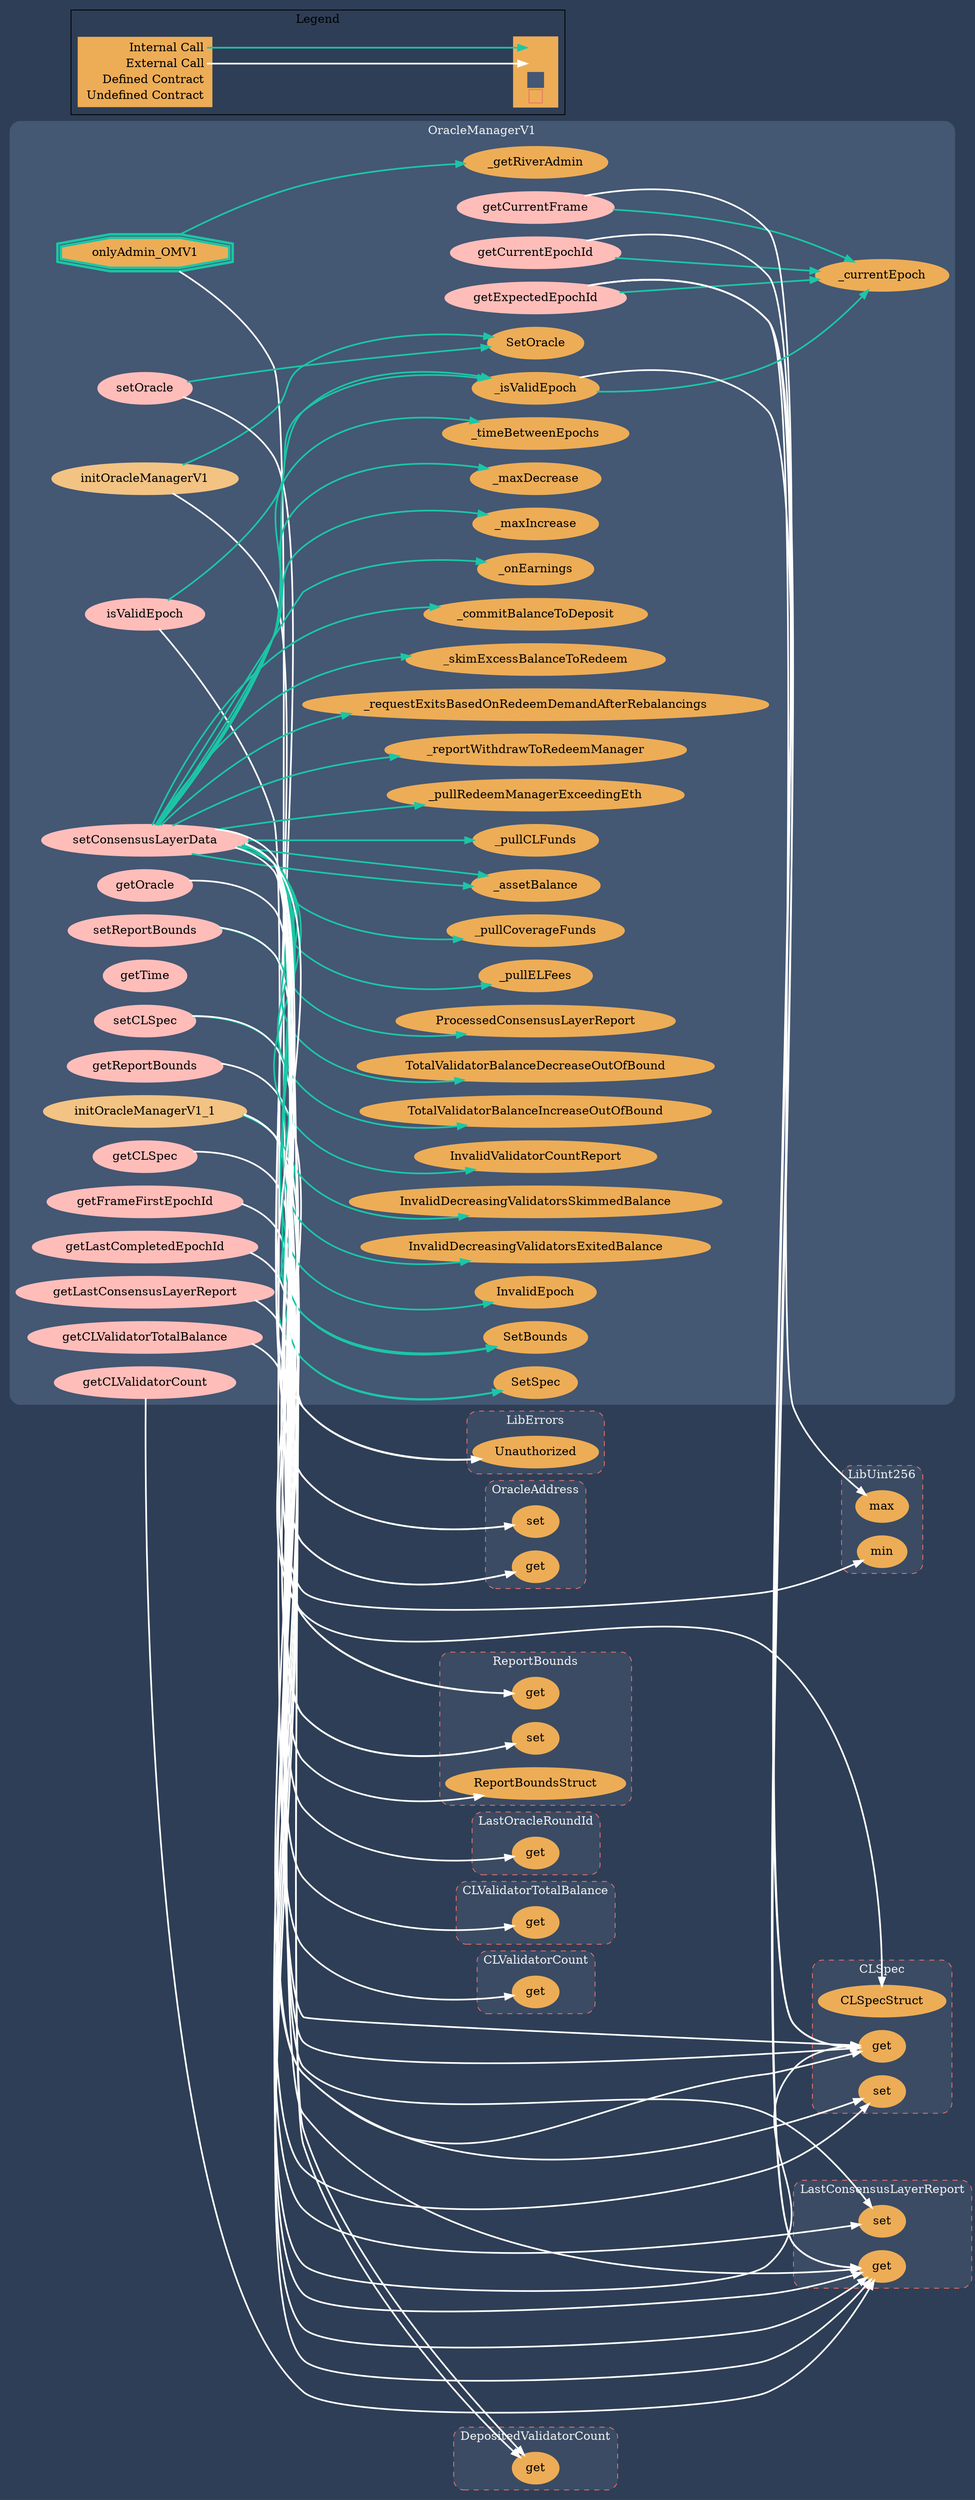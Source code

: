 digraph G {
  graph [ ratio = "auto", page = "100", compound =true, bgcolor = "#2e3e56" ];
  node [ style = "filled", fillcolor = "#edad56", color = "#edad56", penwidth =3 ];
  edge [ color = "#fcfcfc", penwidth =2, fontname = "helvetica Neue Ultra Light" ];
subgraph "clusterOracleManagerV1" {
  graph [ label = "OracleManagerV1", color = "#445773", fontcolor = "#f0f0f0", style = "rounded", bgcolor = "#445773" ];
  "OracleManagerV1._onEarnings" [ label = "_onEarnings" ];
  "OracleManagerV1._pullELFees" [ label = "_pullELFees" ];
  "OracleManagerV1._pullCoverageFunds" [ label = "_pullCoverageFunds" ];
  "OracleManagerV1._getRiverAdmin" [ label = "_getRiverAdmin" ];
  "OracleManagerV1._assetBalance" [ label = "_assetBalance" ];
  "OracleManagerV1._pullCLFunds" [ label = "_pullCLFunds" ];
  "OracleManagerV1._pullRedeemManagerExceedingEth" [ label = "_pullRedeemManagerExceedingEth" ];
  "OracleManagerV1._reportWithdrawToRedeemManager" [ label = "_reportWithdrawToRedeemManager" ];
  "OracleManagerV1._requestExitsBasedOnRedeemDemandAfterRebalancings" [ label = "_requestExitsBasedOnRedeemDemandAfterRebalancings" ];
  "OracleManagerV1._skimExcessBalanceToRedeem" [ label = "_skimExcessBalanceToRedeem" ];
  "OracleManagerV1._commitBalanceToDeposit" [ label = "_commitBalanceToDeposit" ];
  "OracleManagerV1.onlyAdmin_OMV1" [ label = "onlyAdmin_OMV1", color = "#1bc6a6", shape =doubleoctagon ];
  "OracleManagerV1.initOracleManagerV1" [ label = "initOracleManagerV1", color = "#f2c383", fillcolor = "#f2c383" ];
  "OracleManagerV1.initOracleManagerV1_1" [ label = "initOracleManagerV1_1", color = "#f2c383", fillcolor = "#f2c383" ];
  "OracleManagerV1.getOracle" [ label = "getOracle", color = "#ffbdb9", fillcolor = "#ffbdb9" ];
  "OracleManagerV1.getCLValidatorTotalBalance" [ label = "getCLValidatorTotalBalance", color = "#ffbdb9", fillcolor = "#ffbdb9" ];
  "OracleManagerV1.getCLValidatorCount" [ label = "getCLValidatorCount", color = "#ffbdb9", fillcolor = "#ffbdb9" ];
  "OracleManagerV1.getExpectedEpochId" [ label = "getExpectedEpochId", color = "#ffbdb9", fillcolor = "#ffbdb9" ];
  "OracleManagerV1.isValidEpoch" [ label = "isValidEpoch", color = "#ffbdb9", fillcolor = "#ffbdb9" ];
  "OracleManagerV1.getTime" [ label = "getTime", color = "#ffbdb9", fillcolor = "#ffbdb9" ];
  "OracleManagerV1.getLastCompletedEpochId" [ label = "getLastCompletedEpochId", color = "#ffbdb9", fillcolor = "#ffbdb9" ];
  "OracleManagerV1.getCurrentEpochId" [ label = "getCurrentEpochId", color = "#ffbdb9", fillcolor = "#ffbdb9" ];
  "OracleManagerV1.getCLSpec" [ label = "getCLSpec", color = "#ffbdb9", fillcolor = "#ffbdb9" ];
  "OracleManagerV1.getCurrentFrame" [ label = "getCurrentFrame", color = "#ffbdb9", fillcolor = "#ffbdb9" ];
  "OracleManagerV1.getFrameFirstEpochId" [ label = "getFrameFirstEpochId", color = "#ffbdb9", fillcolor = "#ffbdb9" ];
  "OracleManagerV1.getReportBounds" [ label = "getReportBounds", color = "#ffbdb9", fillcolor = "#ffbdb9" ];
  "OracleManagerV1.getLastConsensusLayerReport" [ label = "getLastConsensusLayerReport", color = "#ffbdb9", fillcolor = "#ffbdb9" ];
  "OracleManagerV1.setOracle" [ label = "setOracle", color = "#ffbdb9", fillcolor = "#ffbdb9" ];
  "OracleManagerV1.setCLSpec" [ label = "setCLSpec", color = "#ffbdb9", fillcolor = "#ffbdb9" ];
  "OracleManagerV1.setReportBounds" [ label = "setReportBounds", color = "#ffbdb9", fillcolor = "#ffbdb9" ];
  "OracleManagerV1.setConsensusLayerData" [ label = "setConsensusLayerData", color = "#ffbdb9", fillcolor = "#ffbdb9" ];
  "OracleManagerV1._currentEpoch" [ label = "_currentEpoch" ];
  "OracleManagerV1._isValidEpoch" [ label = "_isValidEpoch" ];
  "OracleManagerV1._maxIncrease" [ label = "_maxIncrease" ];
  "OracleManagerV1._maxDecrease" [ label = "_maxDecrease" ];
  "OracleManagerV1._timeBetweenEpochs" [ label = "_timeBetweenEpochs" ];
  "OracleManagerV1.SetOracle" [ label = "SetOracle" ];
  "OracleManagerV1.SetSpec" [ label = "SetSpec" ];
  "OracleManagerV1.SetBounds" [ label = "SetBounds" ];
  "OracleManagerV1.InvalidEpoch" [ label = "InvalidEpoch" ];
  "OracleManagerV1.InvalidDecreasingValidatorsExitedBalance" [ label = "InvalidDecreasingValidatorsExitedBalance" ];
  "OracleManagerV1.InvalidDecreasingValidatorsSkimmedBalance" [ label = "InvalidDecreasingValidatorsSkimmedBalance" ];
  "OracleManagerV1.InvalidValidatorCountReport" [ label = "InvalidValidatorCountReport" ];
  "OracleManagerV1.TotalValidatorBalanceIncreaseOutOfBound" [ label = "TotalValidatorBalanceIncreaseOutOfBound" ];
  "OracleManagerV1.TotalValidatorBalanceDecreaseOutOfBound" [ label = "TotalValidatorBalanceDecreaseOutOfBound" ];
  "OracleManagerV1.ProcessedConsensusLayerReport" [ label = "ProcessedConsensusLayerReport" ];
}

subgraph "clusterLibErrors" {
  graph [ label = "LibErrors", color = "#e8726d", fontcolor = "#f0f0f0", style = "rounded,dashed", bgcolor = "#3b4b63" ];
  "LibErrors.Unauthorized" [ label = "Unauthorized" ];
}

subgraph "clusterOracleAddress" {
  graph [ label = "OracleAddress", color = "#e8726d", fontcolor = "#f0f0f0", style = "rounded,dashed", bgcolor = "#3b4b63" ];
  "OracleAddress.set" [ label = "set" ];
  "OracleAddress.get" [ label = "get" ];
}

subgraph "clusterCLSpec" {
  graph [ label = "CLSpec", color = "#e8726d", fontcolor = "#f0f0f0", style = "rounded,dashed", bgcolor = "#3b4b63" ];
  "CLSpec.set" [ label = "set" ];
  "CLSpec.CLSpecStruct" [ label = "CLSpecStruct" ];
  "CLSpec.get" [ label = "get" ];
}

subgraph "clusterReportBounds" {
  graph [ label = "ReportBounds", color = "#e8726d", fontcolor = "#f0f0f0", style = "rounded,dashed", bgcolor = "#3b4b63" ];
  "ReportBounds.set" [ label = "set" ];
  "ReportBounds.ReportBoundsStruct" [ label = "ReportBoundsStruct" ];
  "ReportBounds.get" [ label = "get" ];
}

subgraph "clusterLastOracleRoundId" {
  graph [ label = "LastOracleRoundId", color = "#e8726d", fontcolor = "#f0f0f0", style = "rounded,dashed", bgcolor = "#3b4b63" ];
  "LastOracleRoundId.get" [ label = "get" ];
}

subgraph "clusterCLValidatorTotalBalance" {
  graph [ label = "CLValidatorTotalBalance", color = "#e8726d", fontcolor = "#f0f0f0", style = "rounded,dashed", bgcolor = "#3b4b63" ];
  "CLValidatorTotalBalance.get" [ label = "get" ];
}

subgraph "clusterCLValidatorCount" {
  graph [ label = "CLValidatorCount", color = "#e8726d", fontcolor = "#f0f0f0", style = "rounded,dashed", bgcolor = "#3b4b63" ];
  "CLValidatorCount.get" [ label = "get" ];
}

subgraph "clusterLastConsensusLayerReport" {
  graph [ label = "LastConsensusLayerReport", color = "#e8726d", fontcolor = "#f0f0f0", style = "rounded,dashed", bgcolor = "#3b4b63" ];
  "LastConsensusLayerReport.set" [ label = "set" ];
  "LastConsensusLayerReport.get" [ label = "get" ];
}

subgraph "clusterLibUint256" {
  graph [ label = "LibUint256", color = "#e8726d", fontcolor = "#f0f0f0", style = "rounded,dashed", bgcolor = "#3b4b63" ];
  "LibUint256.max" [ label = "max" ];
  "LibUint256.min" [ label = "min" ];
}

subgraph "clusterDepositedValidatorCount" {
  graph [ label = "DepositedValidatorCount", color = "#e8726d", fontcolor = "#f0f0f0", style = "rounded,dashed", bgcolor = "#3b4b63" ];
  "DepositedValidatorCount.get" [ label = "get" ];
}

  "OracleManagerV1.onlyAdmin_OMV1";
  "OracleManagerV1._getRiverAdmin";
  "LibErrors.Unauthorized";
  "OracleManagerV1.initOracleManagerV1";
  "OracleAddress.set";
  "OracleManagerV1.SetOracle";
  "OracleManagerV1.initOracleManagerV1_1";
  "CLSpec.set";
  "CLSpec.CLSpecStruct";
  "OracleManagerV1.SetSpec";
  "ReportBounds.set";
  "ReportBounds.ReportBoundsStruct";
  "OracleManagerV1.SetBounds";
  "LastOracleRoundId.get";
  "CLValidatorTotalBalance.get";
  "CLValidatorCount.get";
  "LastConsensusLayerReport.set";
  "OracleManagerV1.getOracle";
  "OracleAddress.get";
  "OracleManagerV1.getCLValidatorTotalBalance";
  "LastConsensusLayerReport.get";
  "OracleManagerV1.getCLValidatorCount";
  "OracleManagerV1.getExpectedEpochId";
  "CLSpec.get";
  "OracleManagerV1._currentEpoch";
  "LibUint256.max";
  "OracleManagerV1.isValidEpoch";
  "OracleManagerV1._isValidEpoch";
  "OracleManagerV1.getLastCompletedEpochId";
  "OracleManagerV1.getCurrentEpochId";
  "OracleManagerV1.getCLSpec";
  "OracleManagerV1.getCurrentFrame";
  "OracleManagerV1.getFrameFirstEpochId";
  "OracleManagerV1.getReportBounds";
  "ReportBounds.get";
  "OracleManagerV1.getLastConsensusLayerReport";
  "OracleManagerV1.setOracle";
  "OracleManagerV1.setCLSpec";
  "OracleManagerV1.setReportBounds";
  "OracleManagerV1.setConsensusLayerData";
  "OracleManagerV1.InvalidEpoch";
  "OracleManagerV1.InvalidDecreasingValidatorsExitedBalance";
  "OracleManagerV1.InvalidDecreasingValidatorsSkimmedBalance";
  "DepositedValidatorCount.get";
  "OracleManagerV1.InvalidValidatorCountReport";
  "OracleManagerV1._timeBetweenEpochs";
  "OracleManagerV1._assetBalance";
  "OracleManagerV1._pullCLFunds";
  "OracleManagerV1._maxIncrease";
  "OracleManagerV1.TotalValidatorBalanceIncreaseOutOfBound";
  "OracleManagerV1._maxDecrease";
  "LibUint256.min";
  "OracleManagerV1.TotalValidatorBalanceDecreaseOutOfBound";
  "OracleManagerV1._pullELFees";
  "OracleManagerV1._pullRedeemManagerExceedingEth";
  "OracleManagerV1._pullCoverageFunds";
  "OracleManagerV1._onEarnings";
  "OracleManagerV1._requestExitsBasedOnRedeemDemandAfterRebalancings";
  "OracleManagerV1._reportWithdrawToRedeemManager";
  "OracleManagerV1._skimExcessBalanceToRedeem";
  "OracleManagerV1._commitBalanceToDeposit";
  "OracleManagerV1.ProcessedConsensusLayerReport";
  "OracleManagerV1.onlyAdmin_OMV1" -> "OracleManagerV1._getRiverAdmin" [ color = "#1bc6a6" ];
  "OracleManagerV1.onlyAdmin_OMV1" -> "LibErrors.Unauthorized" [ color = "white" ];
  "OracleManagerV1.initOracleManagerV1" -> "OracleAddress.set" [ color = "white" ];
  "OracleManagerV1.initOracleManagerV1" -> "OracleManagerV1.SetOracle" [ color = "#1bc6a6" ];
  "OracleManagerV1.initOracleManagerV1_1" -> "CLSpec.set" [ color = "white" ];
  "OracleManagerV1.initOracleManagerV1_1" -> "CLSpec.CLSpecStruct" [ color = "white" ];
  "OracleManagerV1.initOracleManagerV1_1" -> "OracleManagerV1.SetSpec" [ color = "#1bc6a6" ];
  "OracleManagerV1.initOracleManagerV1_1" -> "ReportBounds.set" [ color = "white" ];
  "OracleManagerV1.initOracleManagerV1_1" -> "ReportBounds.ReportBoundsStruct" [ color = "white" ];
  "OracleManagerV1.initOracleManagerV1_1" -> "OracleManagerV1.SetBounds" [ color = "#1bc6a6" ];
  "OracleManagerV1.initOracleManagerV1_1" -> "LastOracleRoundId.get" [ color = "white" ];
  "OracleManagerV1.initOracleManagerV1_1" -> "CLValidatorTotalBalance.get" [ color = "white" ];
  "OracleManagerV1.initOracleManagerV1_1" -> "CLValidatorCount.get" [ color = "white" ];
  "OracleManagerV1.initOracleManagerV1_1" -> "LastConsensusLayerReport.set" [ color = "white" ];
  "OracleManagerV1.getOracle" -> "OracleAddress.get" [ color = "white" ];
  "OracleManagerV1.getCLValidatorTotalBalance" -> "LastConsensusLayerReport.get" [ color = "white" ];
  "OracleManagerV1.getCLValidatorCount" -> "LastConsensusLayerReport.get" [ color = "white" ];
  "OracleManagerV1.getExpectedEpochId" -> "CLSpec.get" [ color = "white" ];
  "OracleManagerV1.getExpectedEpochId" -> "OracleManagerV1._currentEpoch" [ color = "#1bc6a6" ];
  "OracleManagerV1.getExpectedEpochId" -> "LibUint256.max" [ color = "white" ];
  "OracleManagerV1.getExpectedEpochId" -> "LastConsensusLayerReport.get" [ color = "white" ];
  "OracleManagerV1.isValidEpoch" -> "OracleManagerV1._isValidEpoch" [ color = "#1bc6a6" ];
  "OracleManagerV1.isValidEpoch" -> "CLSpec.get" [ color = "white" ];
  "OracleManagerV1.getLastCompletedEpochId" -> "LastConsensusLayerReport.get" [ color = "white" ];
  "OracleManagerV1.getCurrentEpochId" -> "OracleManagerV1._currentEpoch" [ color = "#1bc6a6" ];
  "OracleManagerV1.getCurrentEpochId" -> "CLSpec.get" [ color = "white" ];
  "OracleManagerV1.getCLSpec" -> "CLSpec.get" [ color = "white" ];
  "OracleManagerV1.getCurrentFrame" -> "CLSpec.get" [ color = "white" ];
  "OracleManagerV1.getCurrentFrame" -> "OracleManagerV1._currentEpoch" [ color = "#1bc6a6" ];
  "OracleManagerV1.getFrameFirstEpochId" -> "CLSpec.get" [ color = "white" ];
  "OracleManagerV1.getReportBounds" -> "ReportBounds.get" [ color = "white" ];
  "OracleManagerV1.getLastConsensusLayerReport" -> "LastConsensusLayerReport.get" [ color = "white" ];
  "OracleManagerV1.setOracle" -> "OracleAddress.set" [ color = "white" ];
  "OracleManagerV1.setOracle" -> "OracleManagerV1.SetOracle" [ color = "#1bc6a6" ];
  "OracleManagerV1.setCLSpec" -> "CLSpec.set" [ color = "white" ];
  "OracleManagerV1.setCLSpec" -> "OracleManagerV1.SetSpec" [ color = "#1bc6a6" ];
  "OracleManagerV1.setReportBounds" -> "ReportBounds.set" [ color = "white" ];
  "OracleManagerV1.setReportBounds" -> "OracleManagerV1.SetBounds" [ color = "#1bc6a6" ];
  "OracleManagerV1.setConsensusLayerData" -> "OracleAddress.get" [ color = "white" ];
  "OracleManagerV1.setConsensusLayerData" -> "LibErrors.Unauthorized" [ color = "white" ];
  "OracleManagerV1.setConsensusLayerData" -> "CLSpec.get" [ color = "white" ];
  "OracleManagerV1.setConsensusLayerData" -> "OracleManagerV1._isValidEpoch" [ color = "#1bc6a6" ];
  "OracleManagerV1.setConsensusLayerData" -> "OracleManagerV1.InvalidEpoch" [ color = "#1bc6a6" ];
  "OracleManagerV1.setConsensusLayerData" -> "LastConsensusLayerReport.get" [ color = "white" ];
  "OracleManagerV1.setConsensusLayerData" -> "OracleManagerV1.InvalidDecreasingValidatorsExitedBalance" [ color = "#1bc6a6" ];
  "OracleManagerV1.setConsensusLayerData" -> "OracleManagerV1.InvalidDecreasingValidatorsSkimmedBalance" [ color = "#1bc6a6" ];
  "OracleManagerV1.setConsensusLayerData" -> "DepositedValidatorCount.get" [ color = "white" ];
  "OracleManagerV1.setConsensusLayerData" -> "OracleManagerV1.InvalidValidatorCountReport" [ color = "#1bc6a6" ];
  "OracleManagerV1.setConsensusLayerData" -> "DepositedValidatorCount.get" [ color = "white" ];
  "OracleManagerV1.setConsensusLayerData" -> "OracleManagerV1._timeBetweenEpochs" [ color = "#1bc6a6" ];
  "OracleManagerV1.setConsensusLayerData" -> "OracleManagerV1._assetBalance" [ color = "#1bc6a6" ];
  "OracleManagerV1.setConsensusLayerData" -> "OracleManagerV1._pullCLFunds" [ color = "#1bc6a6" ];
  "OracleManagerV1.setConsensusLayerData" -> "LastConsensusLayerReport.set" [ color = "white" ];
  "OracleManagerV1.setConsensusLayerData" -> "ReportBounds.get" [ color = "white" ];
  "OracleManagerV1.setConsensusLayerData" -> "OracleManagerV1._maxIncrease" [ color = "#1bc6a6" ];
  "OracleManagerV1.setConsensusLayerData" -> "OracleManagerV1._assetBalance" [ color = "#1bc6a6" ];
  "OracleManagerV1.setConsensusLayerData" -> "OracleManagerV1.TotalValidatorBalanceIncreaseOutOfBound" [ color = "#1bc6a6" ];
  "OracleManagerV1.setConsensusLayerData" -> "OracleManagerV1._maxDecrease" [ color = "#1bc6a6" ];
  "OracleManagerV1.setConsensusLayerData" -> "LibUint256.min" [ color = "white" ];
  "OracleManagerV1.setConsensusLayerData" -> "OracleManagerV1.TotalValidatorBalanceDecreaseOutOfBound" [ color = "#1bc6a6" ];
  "OracleManagerV1.setConsensusLayerData" -> "OracleManagerV1._pullELFees" [ color = "#1bc6a6" ];
  "OracleManagerV1.setConsensusLayerData" -> "OracleManagerV1._pullRedeemManagerExceedingEth" [ color = "#1bc6a6" ];
  "OracleManagerV1.setConsensusLayerData" -> "OracleManagerV1._pullCoverageFunds" [ color = "#1bc6a6" ];
  "OracleManagerV1.setConsensusLayerData" -> "OracleManagerV1._onEarnings" [ color = "#1bc6a6" ];
  "OracleManagerV1.setConsensusLayerData" -> "OracleManagerV1._requestExitsBasedOnRedeemDemandAfterRebalancings" [ color = "#1bc6a6" ];
  "OracleManagerV1.setConsensusLayerData" -> "OracleManagerV1._reportWithdrawToRedeemManager" [ color = "#1bc6a6" ];
  "OracleManagerV1.setConsensusLayerData" -> "OracleManagerV1._skimExcessBalanceToRedeem" [ color = "#1bc6a6" ];
  "OracleManagerV1.setConsensusLayerData" -> "OracleManagerV1._commitBalanceToDeposit" [ color = "#1bc6a6" ];
  "OracleManagerV1.setConsensusLayerData" -> "OracleManagerV1.ProcessedConsensusLayerReport" [ color = "#1bc6a6" ];
  "OracleManagerV1._isValidEpoch" -> "OracleManagerV1._currentEpoch" [ color = "#1bc6a6" ];
  "OracleManagerV1._isValidEpoch" -> "LastConsensusLayerReport.get" [ color = "white" ];


rankdir=LR
node [shape=plaintext]
subgraph cluster_01 { 
label = "Legend";
key [label=<<table border="0" cellpadding="2" cellspacing="0" cellborder="0">
  <tr><td align="right" port="i1">Internal Call</td></tr>
  <tr><td align="right" port="i2">External Call</td></tr>
  <tr><td align="right" port="i3">Defined Contract</td></tr>
  <tr><td align="right" port="i4">Undefined Contract</td></tr>
  </table>>]
key2 [label=<<table border="0" cellpadding="2" cellspacing="0" cellborder="0">
  <tr><td port="i1">&nbsp;&nbsp;&nbsp;</td></tr>
  <tr><td port="i2">&nbsp;&nbsp;&nbsp;</td></tr>
  <tr><td port="i3" bgcolor="#445773">&nbsp;&nbsp;&nbsp;</td></tr>
  <tr><td port="i4">
    <table border="1" cellborder="0" cellspacing="0" cellpadding="7" color="#e8726d">
      <tr>
       <td></td>
      </tr>
     </table>
  </td></tr>
  </table>>]
key:i1:e -> key2:i1:w [color="#1bc6a6"]
key:i2:e -> key2:i2:w [color="white"]
}
}
